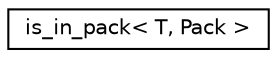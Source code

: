 digraph "Graphical Class Hierarchy"
{
 // LATEX_PDF_SIZE
  edge [fontname="Helvetica",fontsize="10",labelfontname="Helvetica",labelfontsize="10"];
  node [fontname="Helvetica",fontsize="10",shape=record];
  rankdir="LR";
  Node0 [label="is_in_pack\< T, Pack \>",height=0.2,width=0.4,color="black", fillcolor="white", style="filled",URL="$structis__in__pack.html",tooltip=" "];
}

